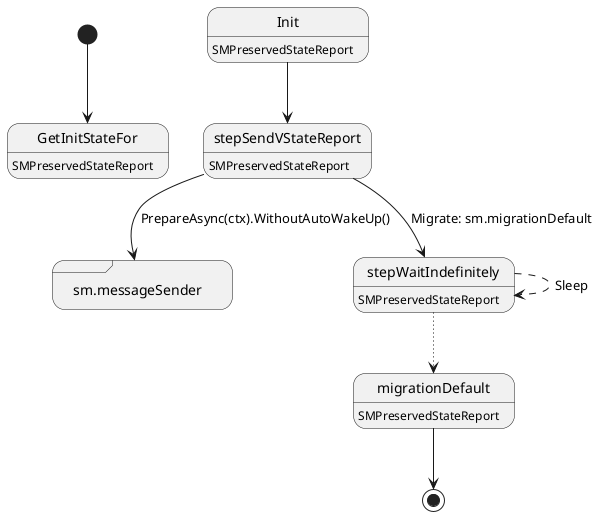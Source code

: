 @startuml
state "GetInitStateFor" as T00_S001
T00_S001 : SMPreservedStateReport
[*] --> T00_S001
state "Init" as T00_S003
T00_S003 : SMPreservedStateReport
T00_S003 --> T00_S004
state "migrationDefault" as T00_S002
T00_S002 : SMPreservedStateReport
T00_S002 --> [*]
state "sm.messageSender" as T00_S005 <<sdlreceive>>
state "stepSendVStateReport" as T00_S004
T00_S004 : SMPreservedStateReport
T00_S004 --> T00_S005 : PrepareAsync(ctx).WithoutAutoWakeUp()
T00_S004 --> T00_S006 : Migrate: sm.migrationDefault
state "stepWaitIndefinitely" as T00_S006
T00_S006 : SMPreservedStateReport
T00_S006 --[dotted]> T00_S002
T00_S006 --[dashed]> T00_S006 : Sleep
@enduml
